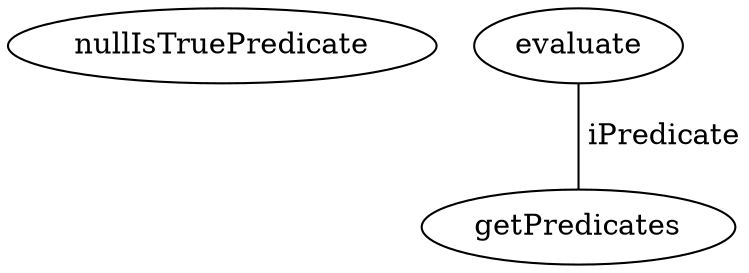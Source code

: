 digraph G {
nullIsTruePredicate;
evaluate;
getPredicates;
evaluate -> getPredicates [label=" iPredicate", dir=none];
}